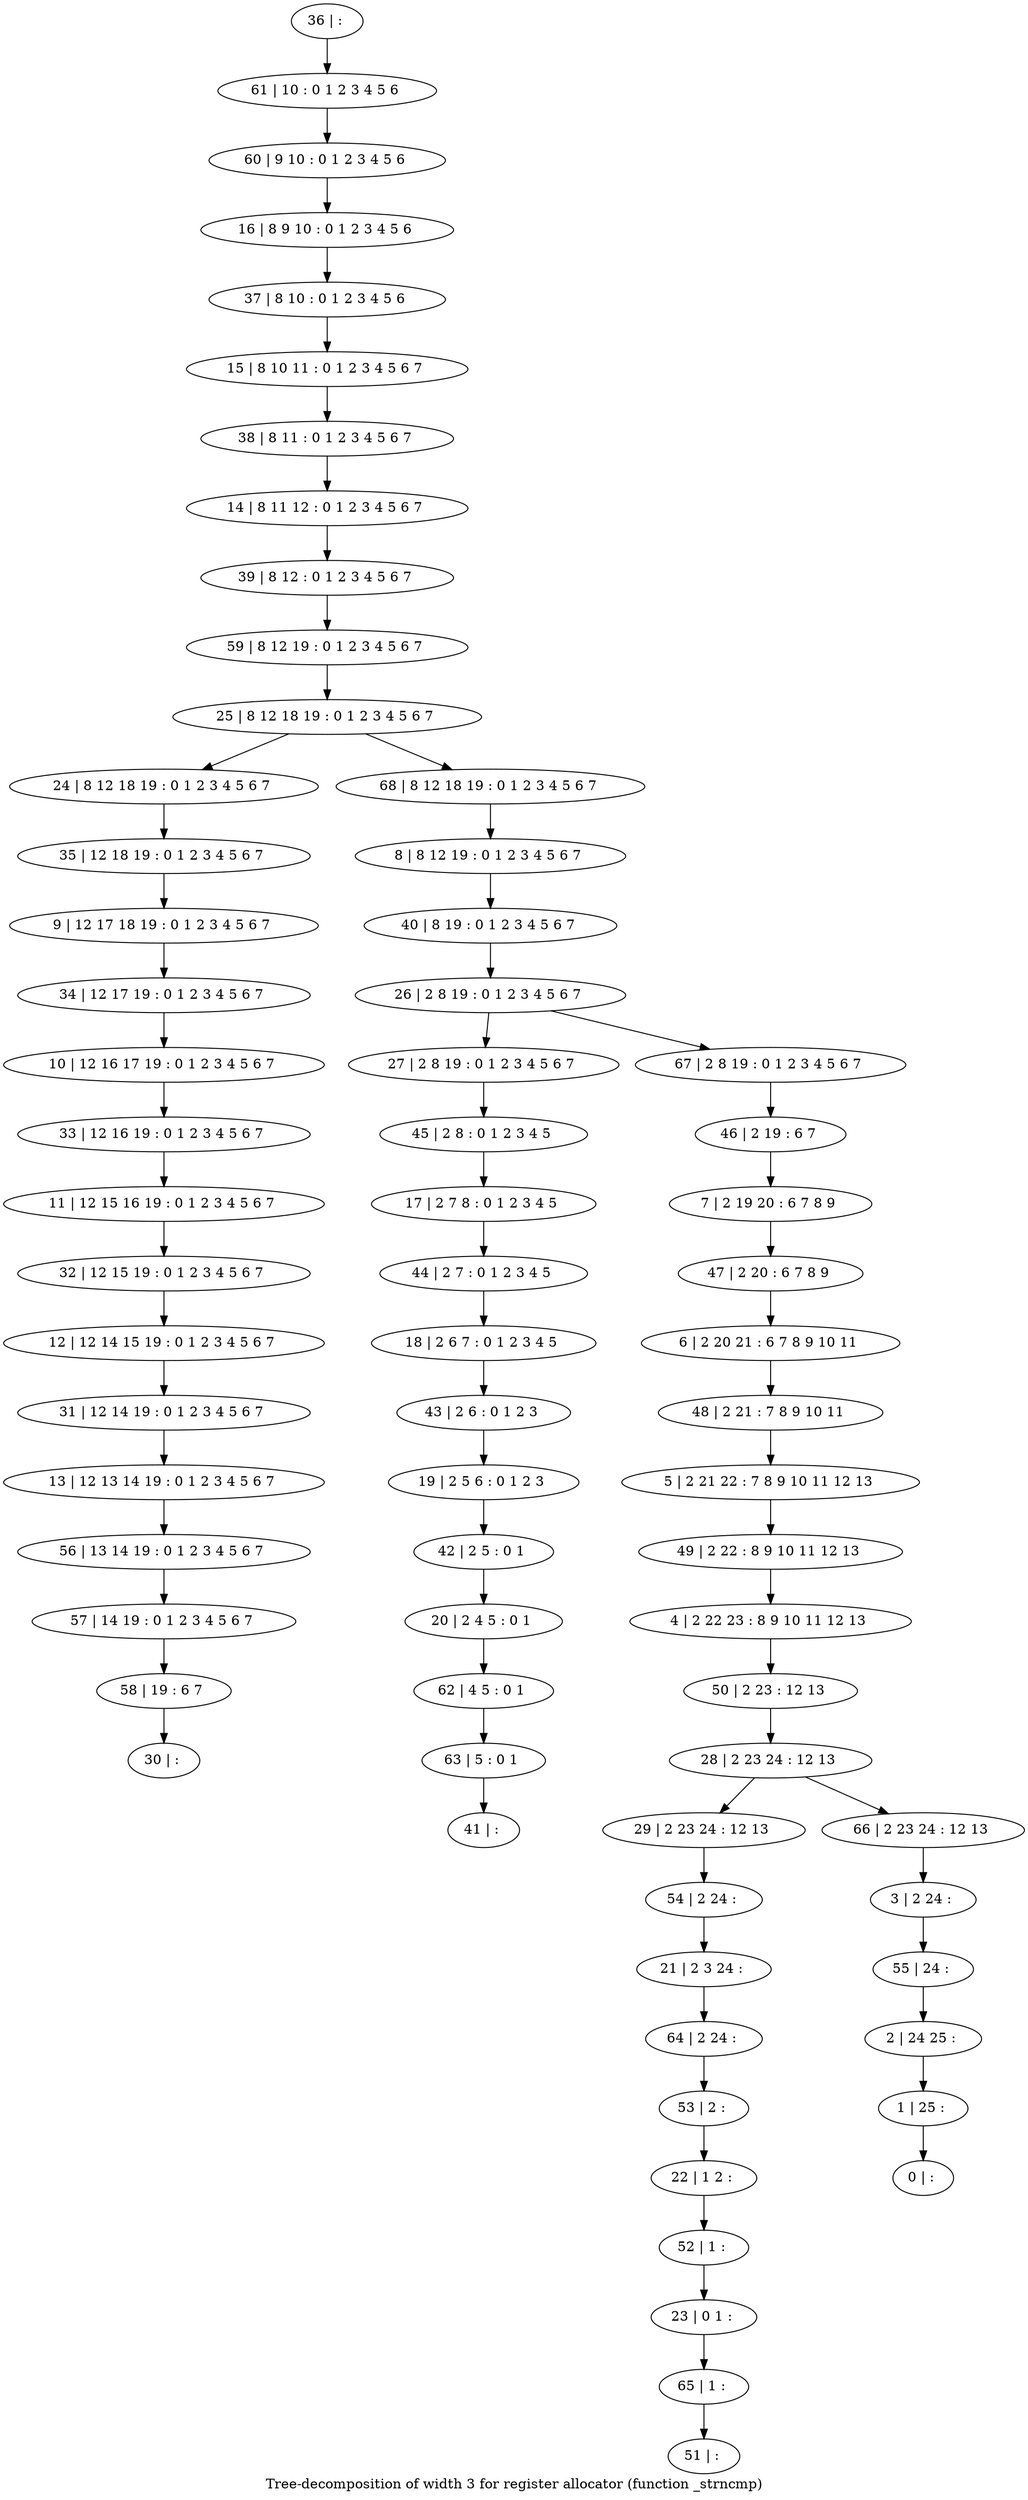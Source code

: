 digraph G {
graph [label="Tree-decomposition of width 3 for register allocator (function _strncmp)"]
0[label="0 | : "];
1[label="1 | 25 : "];
2[label="2 | 24 25 : "];
3[label="3 | 2 24 : "];
4[label="4 | 2 22 23 : 8 9 10 11 12 13 "];
5[label="5 | 2 21 22 : 7 8 9 10 11 12 13 "];
6[label="6 | 2 20 21 : 6 7 8 9 10 11 "];
7[label="7 | 2 19 20 : 6 7 8 9 "];
8[label="8 | 8 12 19 : 0 1 2 3 4 5 6 7 "];
9[label="9 | 12 17 18 19 : 0 1 2 3 4 5 6 7 "];
10[label="10 | 12 16 17 19 : 0 1 2 3 4 5 6 7 "];
11[label="11 | 12 15 16 19 : 0 1 2 3 4 5 6 7 "];
12[label="12 | 12 14 15 19 : 0 1 2 3 4 5 6 7 "];
13[label="13 | 12 13 14 19 : 0 1 2 3 4 5 6 7 "];
14[label="14 | 8 11 12 : 0 1 2 3 4 5 6 7 "];
15[label="15 | 8 10 11 : 0 1 2 3 4 5 6 7 "];
16[label="16 | 8 9 10 : 0 1 2 3 4 5 6 "];
17[label="17 | 2 7 8 : 0 1 2 3 4 5 "];
18[label="18 | 2 6 7 : 0 1 2 3 4 5 "];
19[label="19 | 2 5 6 : 0 1 2 3 "];
20[label="20 | 2 4 5 : 0 1 "];
21[label="21 | 2 3 24 : "];
22[label="22 | 1 2 : "];
23[label="23 | 0 1 : "];
24[label="24 | 8 12 18 19 : 0 1 2 3 4 5 6 7 "];
25[label="25 | 8 12 18 19 : 0 1 2 3 4 5 6 7 "];
26[label="26 | 2 8 19 : 0 1 2 3 4 5 6 7 "];
27[label="27 | 2 8 19 : 0 1 2 3 4 5 6 7 "];
28[label="28 | 2 23 24 : 12 13 "];
29[label="29 | 2 23 24 : 12 13 "];
30[label="30 | : "];
31[label="31 | 12 14 19 : 0 1 2 3 4 5 6 7 "];
32[label="32 | 12 15 19 : 0 1 2 3 4 5 6 7 "];
33[label="33 | 12 16 19 : 0 1 2 3 4 5 6 7 "];
34[label="34 | 12 17 19 : 0 1 2 3 4 5 6 7 "];
35[label="35 | 12 18 19 : 0 1 2 3 4 5 6 7 "];
36[label="36 | : "];
37[label="37 | 8 10 : 0 1 2 3 4 5 6 "];
38[label="38 | 8 11 : 0 1 2 3 4 5 6 7 "];
39[label="39 | 8 12 : 0 1 2 3 4 5 6 7 "];
40[label="40 | 8 19 : 0 1 2 3 4 5 6 7 "];
41[label="41 | : "];
42[label="42 | 2 5 : 0 1 "];
43[label="43 | 2 6 : 0 1 2 3 "];
44[label="44 | 2 7 : 0 1 2 3 4 5 "];
45[label="45 | 2 8 : 0 1 2 3 4 5 "];
46[label="46 | 2 19 : 6 7 "];
47[label="47 | 2 20 : 6 7 8 9 "];
48[label="48 | 2 21 : 7 8 9 10 11 "];
49[label="49 | 2 22 : 8 9 10 11 12 13 "];
50[label="50 | 2 23 : 12 13 "];
51[label="51 | : "];
52[label="52 | 1 : "];
53[label="53 | 2 : "];
54[label="54 | 2 24 : "];
55[label="55 | 24 : "];
56[label="56 | 13 14 19 : 0 1 2 3 4 5 6 7 "];
57[label="57 | 14 19 : 0 1 2 3 4 5 6 7 "];
58[label="58 | 19 : 6 7 "];
59[label="59 | 8 12 19 : 0 1 2 3 4 5 6 7 "];
60[label="60 | 9 10 : 0 1 2 3 4 5 6 "];
61[label="61 | 10 : 0 1 2 3 4 5 6 "];
62[label="62 | 4 5 : 0 1 "];
63[label="63 | 5 : 0 1 "];
64[label="64 | 2 24 : "];
65[label="65 | 1 : "];
66[label="66 | 2 23 24 : 12 13 "];
67[label="67 | 2 8 19 : 0 1 2 3 4 5 6 7 "];
68[label="68 | 8 12 18 19 : 0 1 2 3 4 5 6 7 "];
31->13 ;
12->31 ;
32->12 ;
11->32 ;
33->11 ;
10->33 ;
34->10 ;
9->34 ;
35->9 ;
24->35 ;
42->20 ;
19->42 ;
43->19 ;
18->43 ;
44->18 ;
17->44 ;
45->17 ;
27->45 ;
52->23 ;
22->52 ;
53->22 ;
54->21 ;
29->54 ;
13->56 ;
56->57 ;
58->30 ;
57->58 ;
20->62 ;
63->41 ;
62->63 ;
64->53 ;
21->64 ;
65->51 ;
23->65 ;
36->61 ;
61->60 ;
60->16 ;
16->37 ;
37->15 ;
15->38 ;
38->14 ;
14->39 ;
39->59 ;
59->25 ;
8->40 ;
40->26 ;
46->7 ;
7->47 ;
47->6 ;
6->48 ;
48->5 ;
5->49 ;
49->4 ;
4->50 ;
50->28 ;
3->55 ;
55->2 ;
2->1 ;
1->0 ;
66->3 ;
67->46 ;
68->8 ;
28->29 ;
28->66 ;
26->27 ;
26->67 ;
25->24 ;
25->68 ;
}
